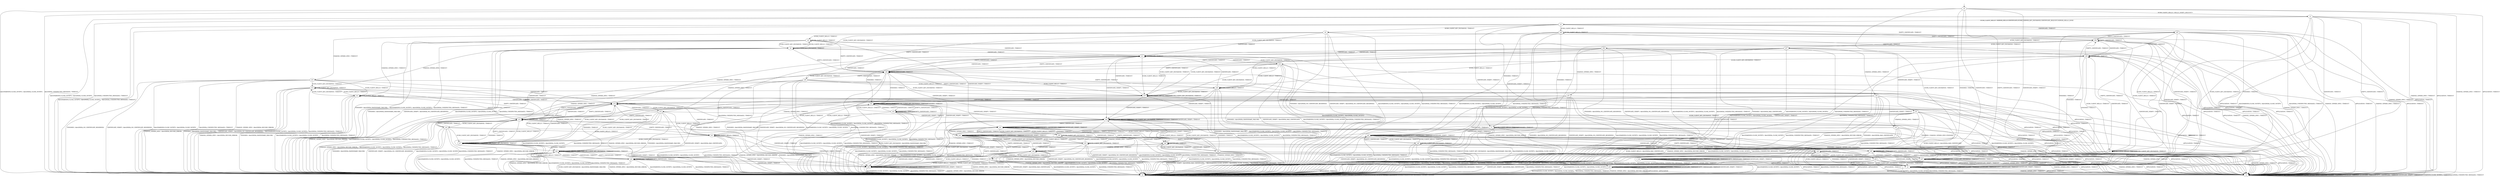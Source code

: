 digraph h6 {
s0 [label="s0"];
s1 [label="s1"];
s2 [label="s2"];
s3 [label="s3"];
s4 [label="s4"];
s5 [label="s5"];
s6 [label="s6"];
s7 [label="s7"];
s25 [label="s25"];
s26 [label="s26"];
s40 [label="s40"];
s54 [label="s54"];
s8 [label="s8"];
s9 [label="s9"];
s10 [label="s10"];
s11 [label="s11"];
s27 [label="s27"];
s28 [label="s28"];
s29 [label="s29"];
s36 [label="s36"];
s38 [label="s38"];
s46 [label="s46"];
s47 [label="s47"];
s55 [label="s55"];
s56 [label="s56"];
s12 [label="s12"];
s13 [label="s13"];
s14 [label="s14"];
s15 [label="s15"];
s16 [label="s16"];
s22 [label="s22"];
s30 [label="s30"];
s31 [label="s31"];
s32 [label="s32"];
s37 [label="s37"];
s39 [label="s39"];
s41 [label="s41"];
s42 [label="s42"];
s57 [label="s57"];
s17 [label="s17"];
s18 [label="s18"];
s19 [label="s19"];
s20 [label="s20"];
s23 [label="s23"];
s33 [label="s33"];
s34 [label="s34"];
s43 [label="s43"];
s44 [label="s44"];
s45 [label="s45"];
s48 [label="s48"];
s50 [label="s50"];
s21 [label="s21"];
s24 [label="s24"];
s35 [label="s35"];
s49 [label="s49"];
s51 [label="s51"];
s52 [label="s52"];
s53 [label="s53"];
s0 -> s1 [label="ECDH_CLIENT_HELLO / HELLO_VERIFY_REQUEST+"];
s0 -> s2 [label="ECDH_CLIENT_KEY_EXCHANGE / TIMEOUT"];
s0 -> s3 [label="CHANGE_CIPHER_SPEC / TIMEOUT"];
s0 -> s2 [label="FINISHED / TIMEOUT"];
s0 -> s3 [label="APPLICATION / TIMEOUT"];
s0 -> s2 [label="CERTIFICATE / TIMEOUT"];
s0 -> s2 [label="EMPTY_CERTIFICATE / TIMEOUT"];
s0 -> s2 [label="CERTIFICATE_VERIFY / TIMEOUT"];
s0 -> s4 [label="Alert(WARNING,CLOSE_NOTIFY) / Alert(FATAL,CLOSE_NOTIFY)"];
s0 -> s4 [label="Alert(FATAL,UNEXPECTED_MESSAGE) / TIMEOUT"];
s1 -> s5 [label="ECDH_CLIENT_HELLO / SERVER_HELLO,CERTIFICATE,ECDHE_SERVER_KEY_EXCHANGE,CERTIFICATE_REQUEST,SERVER_HELLO_DONE"];
s1 -> s2 [label="ECDH_CLIENT_KEY_EXCHANGE / TIMEOUT"];
s1 -> s3 [label="CHANGE_CIPHER_SPEC / TIMEOUT"];
s1 -> s2 [label="FINISHED / TIMEOUT"];
s1 -> s3 [label="APPLICATION / TIMEOUT"];
s1 -> s2 [label="CERTIFICATE / TIMEOUT"];
s1 -> s2 [label="EMPTY_CERTIFICATE / TIMEOUT"];
s1 -> s2 [label="CERTIFICATE_VERIFY / TIMEOUT"];
s1 -> s4 [label="Alert(WARNING,CLOSE_NOTIFY) / Alert(FATAL,CLOSE_NOTIFY)"];
s1 -> s4 [label="Alert(FATAL,UNEXPECTED_MESSAGE) / TIMEOUT"];
s2 -> s2 [label="ECDH_CLIENT_HELLO / TIMEOUT"];
s2 -> s2 [label="ECDH_CLIENT_KEY_EXCHANGE / TIMEOUT"];
s2 -> s3 [label="CHANGE_CIPHER_SPEC / TIMEOUT"];
s2 -> s2 [label="FINISHED / TIMEOUT"];
s2 -> s3 [label="APPLICATION / TIMEOUT"];
s2 -> s2 [label="CERTIFICATE / TIMEOUT"];
s2 -> s2 [label="EMPTY_CERTIFICATE / TIMEOUT"];
s2 -> s2 [label="CERTIFICATE_VERIFY / TIMEOUT"];
s2 -> s4 [label="Alert(WARNING,CLOSE_NOTIFY) / Alert(FATAL,CLOSE_NOTIFY)"];
s2 -> s4 [label="Alert(FATAL,UNEXPECTED_MESSAGE) / TIMEOUT"];
s3 -> s3 [label="ECDH_CLIENT_HELLO / TIMEOUT"];
s3 -> s3 [label="ECDH_CLIENT_KEY_EXCHANGE / TIMEOUT"];
s3 -> s3 [label="CHANGE_CIPHER_SPEC / TIMEOUT"];
s3 -> s3 [label="FINISHED / TIMEOUT"];
s3 -> s3 [label="APPLICATION / TIMEOUT"];
s3 -> s3 [label="CERTIFICATE / TIMEOUT"];
s3 -> s3 [label="EMPTY_CERTIFICATE / TIMEOUT"];
s3 -> s3 [label="CERTIFICATE_VERIFY / TIMEOUT"];
s3 -> s3 [label="Alert(WARNING,CLOSE_NOTIFY) / TIMEOUT"];
s3 -> s3 [label="Alert(FATAL,UNEXPECTED_MESSAGE) / TIMEOUT"];
s4 -> s4 [label="ECDH_CLIENT_HELLO / SOCKET_CLOSED"];
s4 -> s4 [label="ECDH_CLIENT_KEY_EXCHANGE / SOCKET_CLOSED"];
s4 -> s4 [label="CHANGE_CIPHER_SPEC / SOCKET_CLOSED"];
s4 -> s4 [label="FINISHED / SOCKET_CLOSED"];
s4 -> s4 [label="APPLICATION / SOCKET_CLOSED"];
s4 -> s4 [label="CERTIFICATE / SOCKET_CLOSED"];
s4 -> s4 [label="EMPTY_CERTIFICATE / SOCKET_CLOSED"];
s4 -> s4 [label="CERTIFICATE_VERIFY / SOCKET_CLOSED"];
s4 -> s4 [label="Alert(WARNING,CLOSE_NOTIFY) / SOCKET_CLOSED"];
s4 -> s4 [label="Alert(FATAL,UNEXPECTED_MESSAGE) / SOCKET_CLOSED"];
s5 -> s40 [label="ECDH_CLIENT_HELLO / TIMEOUT"];
s5 -> s6 [label="ECDH_CLIENT_KEY_EXCHANGE / TIMEOUT"];
s5 -> s3 [label="CHANGE_CIPHER_SPEC / TIMEOUT"];
s5 -> s7 [label="FINISHED / TIMEOUT"];
s5 -> s3 [label="APPLICATION / TIMEOUT"];
s5 -> s25 [label="CERTIFICATE / TIMEOUT"];
s5 -> s54 [label="EMPTY_CERTIFICATE / TIMEOUT"];
s5 -> s26 [label="CERTIFICATE_VERIFY / TIMEOUT"];
s5 -> s4 [label="Alert(WARNING,CLOSE_NOTIFY) / Alert(FATAL,CLOSE_NOTIFY)"];
s5 -> s4 [label="Alert(FATAL,UNEXPECTED_MESSAGE) / TIMEOUT"];
s6 -> s8 [label="ECDH_CLIENT_HELLO / TIMEOUT"];
s6 -> s9 [label="ECDH_CLIENT_KEY_EXCHANGE / TIMEOUT"];
s6 -> s10 [label="CHANGE_CIPHER_SPEC / TIMEOUT"];
s6 -> s4 [label="FINISHED / Alert(FATAL,NO_CERTIFICATE_RESERVED)"];
s6 -> s3 [label="APPLICATION / TIMEOUT"];
s6 -> s11 [label="CERTIFICATE / TIMEOUT"];
s6 -> s36 [label="EMPTY_CERTIFICATE / TIMEOUT"];
s6 -> s4 [label="CERTIFICATE_VERIFY / Alert(FATAL,NO_CERTIFICATE_RESERVED)"];
s6 -> s4 [label="Alert(WARNING,CLOSE_NOTIFY) / Alert(FATAL,CLOSE_NOTIFY)"];
s6 -> s4 [label="Alert(FATAL,UNEXPECTED_MESSAGE) / TIMEOUT"];
s7 -> s7 [label="ECDH_CLIENT_HELLO / TIMEOUT"];
s7 -> s4 [label="ECDH_CLIENT_KEY_EXCHANGE / Alert(FATAL,HANDSHAKE_FAILURE)"];
s7 -> s3 [label="CHANGE_CIPHER_SPEC / TIMEOUT"];
s7 -> s7 [label="FINISHED / TIMEOUT"];
s7 -> s3 [label="APPLICATION / TIMEOUT"];
s7 -> s55 [label="CERTIFICATE / TIMEOUT"];
s7 -> s55 [label="EMPTY_CERTIFICATE / TIMEOUT"];
s7 -> s26 [label="CERTIFICATE_VERIFY / TIMEOUT"];
s7 -> s4 [label="Alert(WARNING,CLOSE_NOTIFY) / Alert(FATAL,CLOSE_NOTIFY)"];
s7 -> s4 [label="Alert(FATAL,UNEXPECTED_MESSAGE) / TIMEOUT"];
s25 -> s46 [label="ECDH_CLIENT_HELLO / TIMEOUT"];
s25 -> s27 [label="ECDH_CLIENT_KEY_EXCHANGE / TIMEOUT"];
s25 -> s3 [label="CHANGE_CIPHER_SPEC / TIMEOUT"];
s25 -> s47 [label="FINISHED / TIMEOUT"];
s25 -> s3 [label="APPLICATION / TIMEOUT"];
s25 -> s38 [label="CERTIFICATE / TIMEOUT"];
s25 -> s54 [label="EMPTY_CERTIFICATE / TIMEOUT"];
s25 -> s2 [label="CERTIFICATE_VERIFY / TIMEOUT"];
s25 -> s4 [label="Alert(WARNING,CLOSE_NOTIFY) / Alert(FATAL,CLOSE_NOTIFY)"];
s25 -> s4 [label="Alert(FATAL,UNEXPECTED_MESSAGE) / TIMEOUT"];
s26 -> s26 [label="ECDH_CLIENT_HELLO / TIMEOUT"];
s26 -> s28 [label="ECDH_CLIENT_KEY_EXCHANGE / TIMEOUT"];
s26 -> s3 [label="CHANGE_CIPHER_SPEC / TIMEOUT"];
s26 -> s26 [label="FINISHED / TIMEOUT"];
s26 -> s3 [label="APPLICATION / TIMEOUT"];
s26 -> s29 [label="CERTIFICATE / TIMEOUT"];
s26 -> s26 [label="EMPTY_CERTIFICATE / TIMEOUT"];
s26 -> s26 [label="CERTIFICATE_VERIFY / TIMEOUT"];
s26 -> s4 [label="Alert(WARNING,CLOSE_NOTIFY) / Alert(FATAL,CLOSE_NOTIFY)"];
s26 -> s4 [label="Alert(FATAL,UNEXPECTED_MESSAGE) / TIMEOUT"];
s40 -> s40 [label="ECDH_CLIENT_HELLO / TIMEOUT"];
s40 -> s9 [label="ECDH_CLIENT_KEY_EXCHANGE / TIMEOUT"];
s40 -> s3 [label="CHANGE_CIPHER_SPEC / TIMEOUT"];
s40 -> s7 [label="FINISHED / TIMEOUT"];
s40 -> s3 [label="APPLICATION / TIMEOUT"];
s40 -> s38 [label="CERTIFICATE / TIMEOUT"];
s40 -> s54 [label="EMPTY_CERTIFICATE / TIMEOUT"];
s40 -> s26 [label="CERTIFICATE_VERIFY / TIMEOUT"];
s40 -> s4 [label="Alert(WARNING,CLOSE_NOTIFY) / Alert(FATAL,CLOSE_NOTIFY)"];
s40 -> s4 [label="Alert(FATAL,UNEXPECTED_MESSAGE) / TIMEOUT"];
s54 -> s46 [label="ECDH_CLIENT_HELLO / TIMEOUT"];
s54 -> s56 [label="ECDH_CLIENT_KEY_EXCHANGE / TIMEOUT"];
s54 -> s3 [label="CHANGE_CIPHER_SPEC / TIMEOUT"];
s54 -> s47 [label="FINISHED / TIMEOUT"];
s54 -> s3 [label="APPLICATION / TIMEOUT"];
s54 -> s38 [label="CERTIFICATE / TIMEOUT"];
s54 -> s54 [label="EMPTY_CERTIFICATE / TIMEOUT"];
s54 -> s2 [label="CERTIFICATE_VERIFY / TIMEOUT"];
s54 -> s4 [label="Alert(WARNING,CLOSE_NOTIFY) / Alert(FATAL,CLOSE_NOTIFY)"];
s54 -> s4 [label="Alert(FATAL,UNEXPECTED_MESSAGE) / TIMEOUT"];
s8 -> s8 [label="ECDH_CLIENT_HELLO / TIMEOUT"];
s8 -> s9 [label="ECDH_CLIENT_KEY_EXCHANGE / TIMEOUT"];
s8 -> s12 [label="CHANGE_CIPHER_SPEC / TIMEOUT"];
s8 -> s4 [label="FINISHED / Alert(FATAL,HANDSHAKE_FAILURE)"];
s8 -> s3 [label="APPLICATION / TIMEOUT"];
s8 -> s11 [label="CERTIFICATE / TIMEOUT"];
s8 -> s36 [label="EMPTY_CERTIFICATE / TIMEOUT"];
s8 -> s41 [label="CERTIFICATE_VERIFY / TIMEOUT"];
s8 -> s4 [label="Alert(WARNING,CLOSE_NOTIFY) / Alert(FATAL,CLOSE_NOTIFY)"];
s8 -> s4 [label="Alert(FATAL,UNEXPECTED_MESSAGE) / TIMEOUT"];
s9 -> s8 [label="ECDH_CLIENT_HELLO / TIMEOUT"];
s9 -> s9 [label="ECDH_CLIENT_KEY_EXCHANGE / TIMEOUT"];
s9 -> s13 [label="CHANGE_CIPHER_SPEC / TIMEOUT"];
s9 -> s4 [label="FINISHED / Alert(FATAL,HANDSHAKE_FAILURE)"];
s9 -> s3 [label="APPLICATION / TIMEOUT"];
s9 -> s11 [label="CERTIFICATE / TIMEOUT"];
s9 -> s36 [label="EMPTY_CERTIFICATE / TIMEOUT"];
s9 -> s4 [label="CERTIFICATE_VERIFY / Alert(FATAL,NO_CERTIFICATE_RESERVED)"];
s9 -> s4 [label="Alert(WARNING,CLOSE_NOTIFY) / Alert(FATAL,CLOSE_NOTIFY)"];
s9 -> s4 [label="Alert(FATAL,UNEXPECTED_MESSAGE) / TIMEOUT"];
s10 -> s12 [label="ECDH_CLIENT_HELLO / TIMEOUT"];
s10 -> s13 [label="ECDH_CLIENT_KEY_EXCHANGE / TIMEOUT"];
s10 -> s4 [label="CHANGE_CIPHER_SPEC / Alert(FATAL,DECODE_ERROR)"];
s10 -> s4 [label="FINISHED / Alert(FATAL,NO_CERTIFICATE_RESERVED)"];
s10 -> s3 [label="APPLICATION / TIMEOUT"];
s10 -> s14 [label="CERTIFICATE / TIMEOUT"];
s10 -> s15 [label="EMPTY_CERTIFICATE / TIMEOUT"];
s10 -> s4 [label="CERTIFICATE_VERIFY / Alert(FATAL,NO_CERTIFICATE_RESERVED)"];
s10 -> s4 [label="Alert(WARNING,CLOSE_NOTIFY) / Alert(FATAL,CLOSE_NOTIFY)"];
s10 -> s4 [label="Alert(FATAL,UNEXPECTED_MESSAGE) / TIMEOUT"];
s11 -> s37 [label="ECDH_CLIENT_HELLO / TIMEOUT"];
s11 -> s16 [label="ECDH_CLIENT_KEY_EXCHANGE / TIMEOUT"];
s11 -> s14 [label="CHANGE_CIPHER_SPEC / TIMEOUT"];
s11 -> s22 [label="FINISHED / TIMEOUT"];
s11 -> s3 [label="APPLICATION / TIMEOUT"];
s11 -> s11 [label="CERTIFICATE / TIMEOUT"];
s11 -> s36 [label="EMPTY_CERTIFICATE / TIMEOUT"];
s11 -> s42 [label="CERTIFICATE_VERIFY / TIMEOUT"];
s11 -> s4 [label="Alert(WARNING,CLOSE_NOTIFY) / Alert(FATAL,CLOSE_NOTIFY)"];
s11 -> s4 [label="Alert(FATAL,UNEXPECTED_MESSAGE) / TIMEOUT"];
s27 -> s20 [label="ECDH_CLIENT_HELLO / TIMEOUT"];
s27 -> s37 [label="ECDH_CLIENT_KEY_EXCHANGE / TIMEOUT"];
s27 -> s30 [label="CHANGE_CIPHER_SPEC / TIMEOUT"];
s27 -> s4 [label="FINISHED / Alert(FATAL,BAD_CERTIFICATE)"];
s27 -> s3 [label="APPLICATION / TIMEOUT"];
s27 -> s11 [label="CERTIFICATE / TIMEOUT"];
s27 -> s36 [label="EMPTY_CERTIFICATE / TIMEOUT"];
s27 -> s31 [label="CERTIFICATE_VERIFY / TIMEOUT"];
s27 -> s4 [label="Alert(WARNING,CLOSE_NOTIFY) / Alert(FATAL,CLOSE_NOTIFY)"];
s27 -> s4 [label="Alert(FATAL,UNEXPECTED_MESSAGE) / TIMEOUT"];
s28 -> s26 [label="ECDH_CLIENT_HELLO / TIMEOUT"];
s28 -> s28 [label="ECDH_CLIENT_KEY_EXCHANGE / TIMEOUT"];
s28 -> s3 [label="CHANGE_CIPHER_SPEC / TIMEOUT"];
s28 -> s26 [label="FINISHED / TIMEOUT"];
s28 -> s3 [label="APPLICATION / TIMEOUT"];
s28 -> s29 [label="CERTIFICATE / TIMEOUT"];
s28 -> s26 [label="EMPTY_CERTIFICATE / TIMEOUT"];
s28 -> s4 [label="CERTIFICATE_VERIFY / Alert(FATAL,NO_CERTIFICATE_RESERVED)"];
s28 -> s4 [label="Alert(WARNING,CLOSE_NOTIFY) / Alert(FATAL,CLOSE_NOTIFY)"];
s28 -> s4 [label="Alert(FATAL,UNEXPECTED_MESSAGE) / TIMEOUT"];
s29 -> s2 [label="ECDH_CLIENT_HELLO / TIMEOUT"];
s29 -> s32 [label="ECDH_CLIENT_KEY_EXCHANGE / TIMEOUT"];
s29 -> s3 [label="CHANGE_CIPHER_SPEC / TIMEOUT"];
s29 -> s2 [label="FINISHED / TIMEOUT"];
s29 -> s3 [label="APPLICATION / TIMEOUT"];
s29 -> s29 [label="CERTIFICATE / TIMEOUT"];
s29 -> s26 [label="EMPTY_CERTIFICATE / TIMEOUT"];
s29 -> s2 [label="CERTIFICATE_VERIFY / TIMEOUT"];
s29 -> s4 [label="Alert(WARNING,CLOSE_NOTIFY) / Alert(FATAL,CLOSE_NOTIFY)"];
s29 -> s4 [label="Alert(FATAL,UNEXPECTED_MESSAGE) / TIMEOUT"];
s36 -> s37 [label="ECDH_CLIENT_HELLO / TIMEOUT"];
s36 -> s39 [label="ECDH_CLIENT_KEY_EXCHANGE / TIMEOUT"];
s36 -> s15 [label="CHANGE_CIPHER_SPEC / TIMEOUT"];
s36 -> s22 [label="FINISHED / TIMEOUT"];
s36 -> s3 [label="APPLICATION / TIMEOUT"];
s36 -> s11 [label="CERTIFICATE / TIMEOUT"];
s36 -> s36 [label="EMPTY_CERTIFICATE / TIMEOUT"];
s36 -> s42 [label="CERTIFICATE_VERIFY / TIMEOUT"];
s36 -> s4 [label="Alert(WARNING,CLOSE_NOTIFY) / Alert(FATAL,CLOSE_NOTIFY)"];
s36 -> s4 [label="Alert(FATAL,UNEXPECTED_MESSAGE) / TIMEOUT"];
s38 -> s46 [label="ECDH_CLIENT_HELLO / TIMEOUT"];
s38 -> s16 [label="ECDH_CLIENT_KEY_EXCHANGE / TIMEOUT"];
s38 -> s3 [label="CHANGE_CIPHER_SPEC / TIMEOUT"];
s38 -> s47 [label="FINISHED / TIMEOUT"];
s38 -> s3 [label="APPLICATION / TIMEOUT"];
s38 -> s38 [label="CERTIFICATE / TIMEOUT"];
s38 -> s54 [label="EMPTY_CERTIFICATE / TIMEOUT"];
s38 -> s2 [label="CERTIFICATE_VERIFY / TIMEOUT"];
s38 -> s4 [label="Alert(WARNING,CLOSE_NOTIFY) / Alert(FATAL,CLOSE_NOTIFY)"];
s38 -> s4 [label="Alert(FATAL,UNEXPECTED_MESSAGE) / TIMEOUT"];
s46 -> s46 [label="ECDH_CLIENT_HELLO / TIMEOUT"];
s46 -> s46 [label="ECDH_CLIENT_KEY_EXCHANGE / TIMEOUT"];
s46 -> s3 [label="CHANGE_CIPHER_SPEC / TIMEOUT"];
s46 -> s47 [label="FINISHED / TIMEOUT"];
s46 -> s3 [label="APPLICATION / TIMEOUT"];
s46 -> s38 [label="CERTIFICATE / TIMEOUT"];
s46 -> s54 [label="EMPTY_CERTIFICATE / TIMEOUT"];
s46 -> s2 [label="CERTIFICATE_VERIFY / TIMEOUT"];
s46 -> s4 [label="Alert(WARNING,CLOSE_NOTIFY) / Alert(FATAL,CLOSE_NOTIFY)"];
s46 -> s4 [label="Alert(FATAL,UNEXPECTED_MESSAGE) / TIMEOUT"];
s47 -> s47 [label="ECDH_CLIENT_HELLO / TIMEOUT"];
s47 -> s47 [label="ECDH_CLIENT_KEY_EXCHANGE / TIMEOUT"];
s47 -> s3 [label="CHANGE_CIPHER_SPEC / TIMEOUT"];
s47 -> s47 [label="FINISHED / TIMEOUT"];
s47 -> s3 [label="APPLICATION / TIMEOUT"];
s47 -> s55 [label="CERTIFICATE / TIMEOUT"];
s47 -> s55 [label="EMPTY_CERTIFICATE / TIMEOUT"];
s47 -> s2 [label="CERTIFICATE_VERIFY / TIMEOUT"];
s47 -> s4 [label="Alert(WARNING,CLOSE_NOTIFY) / Alert(FATAL,CLOSE_NOTIFY)"];
s47 -> s4 [label="Alert(FATAL,UNEXPECTED_MESSAGE) / TIMEOUT"];
s55 -> s47 [label="ECDH_CLIENT_HELLO / TIMEOUT"];
s55 -> s4 [label="ECDH_CLIENT_KEY_EXCHANGE / Alert(FATAL,HANDSHAKE_FAILURE)"];
s55 -> s3 [label="CHANGE_CIPHER_SPEC / TIMEOUT"];
s55 -> s47 [label="FINISHED / TIMEOUT"];
s55 -> s3 [label="APPLICATION / TIMEOUT"];
s55 -> s55 [label="CERTIFICATE / TIMEOUT"];
s55 -> s55 [label="EMPTY_CERTIFICATE / TIMEOUT"];
s55 -> s2 [label="CERTIFICATE_VERIFY / TIMEOUT"];
s55 -> s4 [label="Alert(WARNING,CLOSE_NOTIFY) / Alert(FATAL,CLOSE_NOTIFY)"];
s55 -> s4 [label="Alert(FATAL,UNEXPECTED_MESSAGE) / TIMEOUT"];
s56 -> s20 [label="ECDH_CLIENT_HELLO / TIMEOUT"];
s56 -> s37 [label="ECDH_CLIENT_KEY_EXCHANGE / TIMEOUT"];
s56 -> s57 [label="CHANGE_CIPHER_SPEC / TIMEOUT"];
s56 -> s4 [label="FINISHED / Alert(FATAL,NO_CERTIFICATE_RESERVED)"];
s56 -> s3 [label="APPLICATION / TIMEOUT"];
s56 -> s11 [label="CERTIFICATE / TIMEOUT"];
s56 -> s36 [label="EMPTY_CERTIFICATE / TIMEOUT"];
s56 -> s4 [label="CERTIFICATE_VERIFY / Alert(FATAL,NO_CERTIFICATE_RESERVED)"];
s56 -> s4 [label="Alert(WARNING,CLOSE_NOTIFY) / Alert(FATAL,CLOSE_NOTIFY)"];
s56 -> s4 [label="Alert(FATAL,UNEXPECTED_MESSAGE) / TIMEOUT"];
s12 -> s12 [label="ECDH_CLIENT_HELLO / TIMEOUT"];
s12 -> s13 [label="ECDH_CLIENT_KEY_EXCHANGE / TIMEOUT"];
s12 -> s4 [label="CHANGE_CIPHER_SPEC / Alert(FATAL,DECODE_ERROR)"];
s12 -> s4 [label="FINISHED / Alert(FATAL,HANDSHAKE_FAILURE)"];
s12 -> s3 [label="APPLICATION / TIMEOUT"];
s12 -> s14 [label="CERTIFICATE / TIMEOUT"];
s12 -> s15 [label="EMPTY_CERTIFICATE / TIMEOUT"];
s12 -> s43 [label="CERTIFICATE_VERIFY / TIMEOUT"];
s12 -> s4 [label="Alert(WARNING,CLOSE_NOTIFY) / Alert(FATAL,CLOSE_NOTIFY)"];
s12 -> s4 [label="Alert(FATAL,UNEXPECTED_MESSAGE) / TIMEOUT"];
s13 -> s12 [label="ECDH_CLIENT_HELLO / TIMEOUT"];
s13 -> s13 [label="ECDH_CLIENT_KEY_EXCHANGE / TIMEOUT"];
s13 -> s4 [label="CHANGE_CIPHER_SPEC / Alert(FATAL,DECODE_ERROR)"];
s13 -> s4 [label="FINISHED / Alert(FATAL,HANDSHAKE_FAILURE)"];
s13 -> s3 [label="APPLICATION / TIMEOUT"];
s13 -> s14 [label="CERTIFICATE / TIMEOUT"];
s13 -> s15 [label="EMPTY_CERTIFICATE / TIMEOUT"];
s13 -> s4 [label="CERTIFICATE_VERIFY / Alert(FATAL,NO_CERTIFICATE_RESERVED)"];
s13 -> s4 [label="Alert(WARNING,CLOSE_NOTIFY) / Alert(FATAL,CLOSE_NOTIFY)"];
s13 -> s4 [label="Alert(FATAL,UNEXPECTED_MESSAGE) / TIMEOUT"];
s14 -> s17 [label="ECDH_CLIENT_HELLO / TIMEOUT"];
s14 -> s18 [label="ECDH_CLIENT_KEY_EXCHANGE / TIMEOUT"];
s14 -> s4 [label="CHANGE_CIPHER_SPEC / Alert(FATAL,DECODE_ERROR)"];
s14 -> s44 [label="FINISHED / TIMEOUT"];
s14 -> s3 [label="APPLICATION / TIMEOUT"];
s14 -> s14 [label="CERTIFICATE / TIMEOUT"];
s14 -> s15 [label="EMPTY_CERTIFICATE / TIMEOUT"];
s14 -> s45 [label="CERTIFICATE_VERIFY / TIMEOUT"];
s14 -> s4 [label="Alert(WARNING,CLOSE_NOTIFY) / Alert(FATAL,CLOSE_NOTIFY)"];
s14 -> s4 [label="Alert(FATAL,UNEXPECTED_MESSAGE) / TIMEOUT"];
s15 -> s17 [label="ECDH_CLIENT_HELLO / TIMEOUT"];
s15 -> s19 [label="ECDH_CLIENT_KEY_EXCHANGE / TIMEOUT"];
s15 -> s4 [label="CHANGE_CIPHER_SPEC / Alert(FATAL,DECODE_ERROR)"];
s15 -> s44 [label="FINISHED / TIMEOUT"];
s15 -> s3 [label="APPLICATION / TIMEOUT"];
s15 -> s14 [label="CERTIFICATE / TIMEOUT"];
s15 -> s15 [label="EMPTY_CERTIFICATE / TIMEOUT"];
s15 -> s45 [label="CERTIFICATE_VERIFY / TIMEOUT"];
s15 -> s4 [label="Alert(WARNING,CLOSE_NOTIFY) / Alert(FATAL,CLOSE_NOTIFY)"];
s15 -> s4 [label="Alert(FATAL,UNEXPECTED_MESSAGE) / TIMEOUT"];
s16 -> s20 [label="ECDH_CLIENT_HELLO / TIMEOUT"];
s16 -> s37 [label="ECDH_CLIENT_KEY_EXCHANGE / TIMEOUT"];
s16 -> s18 [label="CHANGE_CIPHER_SPEC / TIMEOUT"];
s16 -> s4 [label="FINISHED / Alert(FATAL,HANDSHAKE_FAILURE)"];
s16 -> s3 [label="APPLICATION / TIMEOUT"];
s16 -> s11 [label="CERTIFICATE / TIMEOUT"];
s16 -> s36 [label="EMPTY_CERTIFICATE / TIMEOUT"];
s16 -> s4 [label="CERTIFICATE_VERIFY / Alert(FATAL,BAD_CERTIFICATE)"];
s16 -> s4 [label="Alert(WARNING,CLOSE_NOTIFY) / Alert(FATAL,CLOSE_NOTIFY)"];
s16 -> s4 [label="Alert(FATAL,UNEXPECTED_MESSAGE) / TIMEOUT"];
s22 -> s22 [label="ECDH_CLIENT_HELLO / TIMEOUT"];
s22 -> s22 [label="ECDH_CLIENT_KEY_EXCHANGE / TIMEOUT"];
s22 -> s44 [label="CHANGE_CIPHER_SPEC / TIMEOUT"];
s22 -> s22 [label="FINISHED / TIMEOUT"];
s22 -> s3 [label="APPLICATION / TIMEOUT"];
s22 -> s23 [label="CERTIFICATE / TIMEOUT"];
s22 -> s23 [label="EMPTY_CERTIFICATE / TIMEOUT"];
s22 -> s42 [label="CERTIFICATE_VERIFY / TIMEOUT"];
s22 -> s4 [label="Alert(WARNING,CLOSE_NOTIFY) / Alert(FATAL,CLOSE_NOTIFY)"];
s22 -> s4 [label="Alert(FATAL,UNEXPECTED_MESSAGE) / TIMEOUT"];
s30 -> s21 [label="ECDH_CLIENT_HELLO / TIMEOUT"];
s30 -> s17 [label="ECDH_CLIENT_KEY_EXCHANGE / TIMEOUT"];
s30 -> s4 [label="CHANGE_CIPHER_SPEC / Alert(FATAL,DECODE_ERROR)"];
s30 -> s4 [label="FINISHED / Alert(FATAL,BAD_CERTIFICATE)"];
s30 -> s3 [label="APPLICATION / TIMEOUT"];
s30 -> s14 [label="CERTIFICATE / TIMEOUT"];
s30 -> s15 [label="EMPTY_CERTIFICATE / TIMEOUT"];
s30 -> s33 [label="CERTIFICATE_VERIFY / TIMEOUT"];
s30 -> s4 [label="Alert(WARNING,CLOSE_NOTIFY) / Alert(FATAL,CLOSE_NOTIFY)"];
s30 -> s4 [label="Alert(FATAL,UNEXPECTED_MESSAGE) / TIMEOUT"];
s31 -> s4 [label="ECDH_CLIENT_HELLO / Alert(FATAL,BAD_CERTIFICATE)"];
s31 -> s42 [label="ECDH_CLIENT_KEY_EXCHANGE / TIMEOUT"];
s31 -> s33 [label="CHANGE_CIPHER_SPEC / TIMEOUT"];
s31 -> s34 [label="FINISHED / CHANGE_CIPHER_SPEC,FINISHED"];
s31 -> s3 [label="APPLICATION / TIMEOUT"];
s31 -> s48 [label="CERTIFICATE / TIMEOUT"];
s31 -> s41 [label="EMPTY_CERTIFICATE / TIMEOUT"];
s31 -> s42 [label="CERTIFICATE_VERIFY / TIMEOUT"];
s31 -> s4 [label="Alert(WARNING,CLOSE_NOTIFY) / Alert(FATAL,CLOSE_NOTIFY)"];
s31 -> s4 [label="Alert(FATAL,UNEXPECTED_MESSAGE) / TIMEOUT"];
s32 -> s2 [label="ECDH_CLIENT_HELLO / TIMEOUT"];
s32 -> s2 [label="ECDH_CLIENT_KEY_EXCHANGE / TIMEOUT"];
s32 -> s3 [label="CHANGE_CIPHER_SPEC / TIMEOUT"];
s32 -> s2 [label="FINISHED / TIMEOUT"];
s32 -> s3 [label="APPLICATION / TIMEOUT"];
s32 -> s29 [label="CERTIFICATE / TIMEOUT"];
s32 -> s26 [label="EMPTY_CERTIFICATE / TIMEOUT"];
s32 -> s4 [label="CERTIFICATE_VERIFY / Alert(FATAL,BAD_CERTIFICATE)"];
s32 -> s4 [label="Alert(WARNING,CLOSE_NOTIFY) / Alert(FATAL,CLOSE_NOTIFY)"];
s32 -> s4 [label="Alert(FATAL,UNEXPECTED_MESSAGE) / TIMEOUT"];
s37 -> s37 [label="ECDH_CLIENT_HELLO / TIMEOUT"];
s37 -> s37 [label="ECDH_CLIENT_KEY_EXCHANGE / TIMEOUT"];
s37 -> s17 [label="CHANGE_CIPHER_SPEC / TIMEOUT"];
s37 -> s22 [label="FINISHED / TIMEOUT"];
s37 -> s3 [label="APPLICATION / TIMEOUT"];
s37 -> s11 [label="CERTIFICATE / TIMEOUT"];
s37 -> s36 [label="EMPTY_CERTIFICATE / TIMEOUT"];
s37 -> s42 [label="CERTIFICATE_VERIFY / TIMEOUT"];
s37 -> s4 [label="Alert(WARNING,CLOSE_NOTIFY) / Alert(FATAL,CLOSE_NOTIFY)"];
s37 -> s4 [label="Alert(FATAL,UNEXPECTED_MESSAGE) / TIMEOUT"];
s39 -> s20 [label="ECDH_CLIENT_HELLO / TIMEOUT"];
s39 -> s37 [label="ECDH_CLIENT_KEY_EXCHANGE / TIMEOUT"];
s39 -> s19 [label="CHANGE_CIPHER_SPEC / TIMEOUT"];
s39 -> s4 [label="FINISHED / Alert(FATAL,HANDSHAKE_FAILURE)"];
s39 -> s3 [label="APPLICATION / TIMEOUT"];
s39 -> s11 [label="CERTIFICATE / TIMEOUT"];
s39 -> s36 [label="EMPTY_CERTIFICATE / TIMEOUT"];
s39 -> s4 [label="CERTIFICATE_VERIFY / Alert(FATAL,NO_CERTIFICATE_RESERVED)"];
s39 -> s4 [label="Alert(WARNING,CLOSE_NOTIFY) / Alert(FATAL,CLOSE_NOTIFY)"];
s39 -> s4 [label="Alert(FATAL,UNEXPECTED_MESSAGE) / TIMEOUT"];
s41 -> s41 [label="ECDH_CLIENT_HELLO / TIMEOUT"];
s41 -> s50 [label="ECDH_CLIENT_KEY_EXCHANGE / TIMEOUT"];
s41 -> s43 [label="CHANGE_CIPHER_SPEC / TIMEOUT"];
s41 -> s41 [label="FINISHED / TIMEOUT"];
s41 -> s3 [label="APPLICATION / TIMEOUT"];
s41 -> s48 [label="CERTIFICATE / TIMEOUT"];
s41 -> s41 [label="EMPTY_CERTIFICATE / TIMEOUT"];
s41 -> s41 [label="CERTIFICATE_VERIFY / TIMEOUT"];
s41 -> s4 [label="Alert(WARNING,CLOSE_NOTIFY) / Alert(FATAL,CLOSE_NOTIFY)"];
s41 -> s4 [label="Alert(FATAL,UNEXPECTED_MESSAGE) / TIMEOUT"];
s42 -> s42 [label="ECDH_CLIENT_HELLO / TIMEOUT"];
s42 -> s42 [label="ECDH_CLIENT_KEY_EXCHANGE / TIMEOUT"];
s42 -> s45 [label="CHANGE_CIPHER_SPEC / TIMEOUT"];
s42 -> s42 [label="FINISHED / TIMEOUT"];
s42 -> s3 [label="APPLICATION / TIMEOUT"];
s42 -> s48 [label="CERTIFICATE / TIMEOUT"];
s42 -> s41 [label="EMPTY_CERTIFICATE / TIMEOUT"];
s42 -> s42 [label="CERTIFICATE_VERIFY / TIMEOUT"];
s42 -> s4 [label="Alert(WARNING,CLOSE_NOTIFY) / Alert(FATAL,CLOSE_NOTIFY)"];
s42 -> s4 [label="Alert(FATAL,UNEXPECTED_MESSAGE) / TIMEOUT"];
s57 -> s21 [label="ECDH_CLIENT_HELLO / TIMEOUT"];
s57 -> s17 [label="ECDH_CLIENT_KEY_EXCHANGE / TIMEOUT"];
s57 -> s4 [label="CHANGE_CIPHER_SPEC / Alert(FATAL,DECODE_ERROR)"];
s57 -> s4 [label="FINISHED / Alert(FATAL,NO_CERTIFICATE_RESERVED)"];
s57 -> s3 [label="APPLICATION / TIMEOUT"];
s57 -> s14 [label="CERTIFICATE / TIMEOUT"];
s57 -> s15 [label="EMPTY_CERTIFICATE / TIMEOUT"];
s57 -> s4 [label="CERTIFICATE_VERIFY / Alert(FATAL,NO_CERTIFICATE_RESERVED)"];
s57 -> s4 [label="Alert(WARNING,CLOSE_NOTIFY) / Alert(FATAL,CLOSE_NOTIFY)"];
s57 -> s4 [label="Alert(FATAL,UNEXPECTED_MESSAGE) / TIMEOUT"];
s17 -> s17 [label="ECDH_CLIENT_HELLO / TIMEOUT"];
s17 -> s17 [label="ECDH_CLIENT_KEY_EXCHANGE / TIMEOUT"];
s17 -> s4 [label="CHANGE_CIPHER_SPEC / Alert(FATAL,DECODE_ERROR)"];
s17 -> s44 [label="FINISHED / TIMEOUT"];
s17 -> s3 [label="APPLICATION / TIMEOUT"];
s17 -> s14 [label="CERTIFICATE / TIMEOUT"];
s17 -> s15 [label="EMPTY_CERTIFICATE / TIMEOUT"];
s17 -> s45 [label="CERTIFICATE_VERIFY / TIMEOUT"];
s17 -> s4 [label="Alert(WARNING,CLOSE_NOTIFY) / Alert(FATAL,CLOSE_NOTIFY)"];
s17 -> s4 [label="Alert(FATAL,UNEXPECTED_MESSAGE) / TIMEOUT"];
s18 -> s21 [label="ECDH_CLIENT_HELLO / TIMEOUT"];
s18 -> s17 [label="ECDH_CLIENT_KEY_EXCHANGE / TIMEOUT"];
s18 -> s4 [label="CHANGE_CIPHER_SPEC / Alert(FATAL,DECODE_ERROR)"];
s18 -> s4 [label="FINISHED / Alert(FATAL,HANDSHAKE_FAILURE)"];
s18 -> s3 [label="APPLICATION / TIMEOUT"];
s18 -> s14 [label="CERTIFICATE / TIMEOUT"];
s18 -> s15 [label="EMPTY_CERTIFICATE / TIMEOUT"];
s18 -> s4 [label="CERTIFICATE_VERIFY / Alert(FATAL,BAD_CERTIFICATE)"];
s18 -> s4 [label="Alert(WARNING,CLOSE_NOTIFY) / Alert(FATAL,CLOSE_NOTIFY)"];
s18 -> s4 [label="Alert(FATAL,UNEXPECTED_MESSAGE) / TIMEOUT"];
s19 -> s21 [label="ECDH_CLIENT_HELLO / TIMEOUT"];
s19 -> s17 [label="ECDH_CLIENT_KEY_EXCHANGE / TIMEOUT"];
s19 -> s4 [label="CHANGE_CIPHER_SPEC / Alert(FATAL,DECODE_ERROR)"];
s19 -> s4 [label="FINISHED / Alert(FATAL,HANDSHAKE_FAILURE)"];
s19 -> s3 [label="APPLICATION / TIMEOUT"];
s19 -> s14 [label="CERTIFICATE / TIMEOUT"];
s19 -> s15 [label="EMPTY_CERTIFICATE / TIMEOUT"];
s19 -> s4 [label="CERTIFICATE_VERIFY / Alert(FATAL,NO_CERTIFICATE_RESERVED)"];
s19 -> s4 [label="Alert(WARNING,CLOSE_NOTIFY) / Alert(FATAL,CLOSE_NOTIFY)"];
s19 -> s4 [label="Alert(FATAL,UNEXPECTED_MESSAGE) / TIMEOUT"];
s20 -> s20 [label="ECDH_CLIENT_HELLO / TIMEOUT"];
s20 -> s37 [label="ECDH_CLIENT_KEY_EXCHANGE / TIMEOUT"];
s20 -> s21 [label="CHANGE_CIPHER_SPEC / TIMEOUT"];
s20 -> s4 [label="FINISHED / Alert(FATAL,HANDSHAKE_FAILURE)"];
s20 -> s3 [label="APPLICATION / TIMEOUT"];
s20 -> s11 [label="CERTIFICATE / TIMEOUT"];
s20 -> s36 [label="EMPTY_CERTIFICATE / TIMEOUT"];
s20 -> s42 [label="CERTIFICATE_VERIFY / TIMEOUT"];
s20 -> s4 [label="Alert(WARNING,CLOSE_NOTIFY) / Alert(FATAL,CLOSE_NOTIFY)"];
s20 -> s4 [label="Alert(FATAL,UNEXPECTED_MESSAGE) / TIMEOUT"];
s23 -> s22 [label="ECDH_CLIENT_HELLO / TIMEOUT"];
s23 -> s4 [label="ECDH_CLIENT_KEY_EXCHANGE / Alert(FATAL,HANDSHAKE_FAILURE)"];
s23 -> s24 [label="CHANGE_CIPHER_SPEC / TIMEOUT"];
s23 -> s22 [label="FINISHED / TIMEOUT"];
s23 -> s3 [label="APPLICATION / TIMEOUT"];
s23 -> s23 [label="CERTIFICATE / TIMEOUT"];
s23 -> s23 [label="EMPTY_CERTIFICATE / TIMEOUT"];
s23 -> s42 [label="CERTIFICATE_VERIFY / TIMEOUT"];
s23 -> s4 [label="Alert(WARNING,CLOSE_NOTIFY) / Alert(FATAL,CLOSE_NOTIFY)"];
s23 -> s4 [label="Alert(FATAL,UNEXPECTED_MESSAGE) / TIMEOUT"];
s33 -> s4 [label="ECDH_CLIENT_HELLO / Alert(FATAL,BAD_CERTIFICATE)"];
s33 -> s45 [label="ECDH_CLIENT_KEY_EXCHANGE / TIMEOUT"];
s33 -> s4 [label="CHANGE_CIPHER_SPEC / Alert(FATAL,DECODE_ERROR)"];
s33 -> s35 [label="FINISHED / CHANGE_CIPHER_SPEC,FINISHED"];
s33 -> s3 [label="APPLICATION / TIMEOUT"];
s33 -> s49 [label="CERTIFICATE / TIMEOUT"];
s33 -> s43 [label="EMPTY_CERTIFICATE / TIMEOUT"];
s33 -> s45 [label="CERTIFICATE_VERIFY / TIMEOUT"];
s33 -> s4 [label="Alert(WARNING,CLOSE_NOTIFY) / Alert(FATAL,CLOSE_NOTIFY)"];
s33 -> s4 [label="Alert(FATAL,UNEXPECTED_MESSAGE) / TIMEOUT"];
s34 -> s34 [label="ECDH_CLIENT_HELLO / TIMEOUT"];
s34 -> s34 [label="ECDH_CLIENT_KEY_EXCHANGE / TIMEOUT"];
s34 -> s35 [label="CHANGE_CIPHER_SPEC / TIMEOUT"];
s34 -> s34 [label="FINISHED / TIMEOUT"];
s34 -> s4 [label="APPLICATION / APPLICATION"];
s34 -> s34 [label="CERTIFICATE / TIMEOUT"];
s34 -> s34 [label="EMPTY_CERTIFICATE / TIMEOUT"];
s34 -> s34 [label="CERTIFICATE_VERIFY / TIMEOUT"];
s34 -> s4 [label="Alert(WARNING,CLOSE_NOTIFY) / Alert(FATAL,CLOSE_NOTIFY)"];
s34 -> s4 [label="Alert(FATAL,UNEXPECTED_MESSAGE) / TIMEOUT"];
s43 -> s43 [label="ECDH_CLIENT_HELLO / TIMEOUT"];
s43 -> s51 [label="ECDH_CLIENT_KEY_EXCHANGE / TIMEOUT"];
s43 -> s4 [label="CHANGE_CIPHER_SPEC / Alert(FATAL,DECODE_ERROR)"];
s43 -> s43 [label="FINISHED / TIMEOUT"];
s43 -> s3 [label="APPLICATION / TIMEOUT"];
s43 -> s49 [label="CERTIFICATE / TIMEOUT"];
s43 -> s43 [label="EMPTY_CERTIFICATE / TIMEOUT"];
s43 -> s43 [label="CERTIFICATE_VERIFY / TIMEOUT"];
s43 -> s4 [label="Alert(WARNING,CLOSE_NOTIFY) / Alert(FATAL,CLOSE_NOTIFY)"];
s43 -> s4 [label="Alert(FATAL,UNEXPECTED_MESSAGE) / TIMEOUT"];
s44 -> s44 [label="ECDH_CLIENT_HELLO / TIMEOUT"];
s44 -> s44 [label="ECDH_CLIENT_KEY_EXCHANGE / TIMEOUT"];
s44 -> s4 [label="CHANGE_CIPHER_SPEC / Alert(FATAL,DECODE_ERROR)"];
s44 -> s44 [label="FINISHED / TIMEOUT"];
s44 -> s3 [label="APPLICATION / TIMEOUT"];
s44 -> s24 [label="CERTIFICATE / TIMEOUT"];
s44 -> s24 [label="EMPTY_CERTIFICATE / TIMEOUT"];
s44 -> s45 [label="CERTIFICATE_VERIFY / TIMEOUT"];
s44 -> s4 [label="Alert(WARNING,CLOSE_NOTIFY) / Alert(FATAL,CLOSE_NOTIFY)"];
s44 -> s4 [label="Alert(FATAL,UNEXPECTED_MESSAGE) / TIMEOUT"];
s45 -> s45 [label="ECDH_CLIENT_HELLO / TIMEOUT"];
s45 -> s45 [label="ECDH_CLIENT_KEY_EXCHANGE / TIMEOUT"];
s45 -> s4 [label="CHANGE_CIPHER_SPEC / Alert(FATAL,DECODE_ERROR)"];
s45 -> s45 [label="FINISHED / TIMEOUT"];
s45 -> s3 [label="APPLICATION / TIMEOUT"];
s45 -> s49 [label="CERTIFICATE / TIMEOUT"];
s45 -> s43 [label="EMPTY_CERTIFICATE / TIMEOUT"];
s45 -> s45 [label="CERTIFICATE_VERIFY / TIMEOUT"];
s45 -> s4 [label="Alert(WARNING,CLOSE_NOTIFY) / Alert(FATAL,CLOSE_NOTIFY)"];
s45 -> s4 [label="Alert(FATAL,UNEXPECTED_MESSAGE) / TIMEOUT"];
s48 -> s42 [label="ECDH_CLIENT_HELLO / TIMEOUT"];
s48 -> s52 [label="ECDH_CLIENT_KEY_EXCHANGE / TIMEOUT"];
s48 -> s49 [label="CHANGE_CIPHER_SPEC / TIMEOUT"];
s48 -> s42 [label="FINISHED / TIMEOUT"];
s48 -> s3 [label="APPLICATION / TIMEOUT"];
s48 -> s48 [label="CERTIFICATE / TIMEOUT"];
s48 -> s41 [label="EMPTY_CERTIFICATE / TIMEOUT"];
s48 -> s42 [label="CERTIFICATE_VERIFY / TIMEOUT"];
s48 -> s4 [label="Alert(WARNING,CLOSE_NOTIFY) / Alert(FATAL,CLOSE_NOTIFY)"];
s48 -> s4 [label="Alert(FATAL,UNEXPECTED_MESSAGE) / TIMEOUT"];
s50 -> s41 [label="ECDH_CLIENT_HELLO / TIMEOUT"];
s50 -> s50 [label="ECDH_CLIENT_KEY_EXCHANGE / TIMEOUT"];
s50 -> s51 [label="CHANGE_CIPHER_SPEC / TIMEOUT"];
s50 -> s41 [label="FINISHED / TIMEOUT"];
s50 -> s3 [label="APPLICATION / TIMEOUT"];
s50 -> s48 [label="CERTIFICATE / TIMEOUT"];
s50 -> s41 [label="EMPTY_CERTIFICATE / TIMEOUT"];
s50 -> s4 [label="CERTIFICATE_VERIFY / Alert(FATAL,NO_CERTIFICATE_RESERVED)"];
s50 -> s4 [label="Alert(WARNING,CLOSE_NOTIFY) / Alert(FATAL,CLOSE_NOTIFY)"];
s50 -> s4 [label="Alert(FATAL,UNEXPECTED_MESSAGE) / TIMEOUT"];
s21 -> s21 [label="ECDH_CLIENT_HELLO / TIMEOUT"];
s21 -> s17 [label="ECDH_CLIENT_KEY_EXCHANGE / TIMEOUT"];
s21 -> s4 [label="CHANGE_CIPHER_SPEC / Alert(FATAL,DECODE_ERROR)"];
s21 -> s4 [label="FINISHED / Alert(FATAL,HANDSHAKE_FAILURE)"];
s21 -> s3 [label="APPLICATION / TIMEOUT"];
s21 -> s14 [label="CERTIFICATE / TIMEOUT"];
s21 -> s15 [label="EMPTY_CERTIFICATE / TIMEOUT"];
s21 -> s45 [label="CERTIFICATE_VERIFY / TIMEOUT"];
s21 -> s4 [label="Alert(WARNING,CLOSE_NOTIFY) / Alert(FATAL,CLOSE_NOTIFY)"];
s21 -> s4 [label="Alert(FATAL,UNEXPECTED_MESSAGE) / TIMEOUT"];
s24 -> s44 [label="ECDH_CLIENT_HELLO / TIMEOUT"];
s24 -> s4 [label="ECDH_CLIENT_KEY_EXCHANGE / Alert(FATAL,HANDSHAKE_FAILURE)"];
s24 -> s4 [label="CHANGE_CIPHER_SPEC / Alert(FATAL,DECODE_ERROR)"];
s24 -> s44 [label="FINISHED / TIMEOUT"];
s24 -> s3 [label="APPLICATION / TIMEOUT"];
s24 -> s24 [label="CERTIFICATE / TIMEOUT"];
s24 -> s24 [label="EMPTY_CERTIFICATE / TIMEOUT"];
s24 -> s45 [label="CERTIFICATE_VERIFY / TIMEOUT"];
s24 -> s4 [label="Alert(WARNING,CLOSE_NOTIFY) / Alert(FATAL,CLOSE_NOTIFY)"];
s24 -> s4 [label="Alert(FATAL,UNEXPECTED_MESSAGE) / TIMEOUT"];
s35 -> s35 [label="ECDH_CLIENT_HELLO / TIMEOUT"];
s35 -> s35 [label="ECDH_CLIENT_KEY_EXCHANGE / TIMEOUT"];
s35 -> s4 [label="CHANGE_CIPHER_SPEC / Alert(FATAL,DECODE_ERROR)"];
s35 -> s35 [label="FINISHED / TIMEOUT"];
s35 -> s4 [label="APPLICATION / APPLICATION"];
s35 -> s35 [label="CERTIFICATE / TIMEOUT"];
s35 -> s35 [label="EMPTY_CERTIFICATE / TIMEOUT"];
s35 -> s35 [label="CERTIFICATE_VERIFY / TIMEOUT"];
s35 -> s4 [label="Alert(WARNING,CLOSE_NOTIFY) / Alert(FATAL,CLOSE_NOTIFY)"];
s35 -> s4 [label="Alert(FATAL,UNEXPECTED_MESSAGE) / TIMEOUT"];
s49 -> s45 [label="ECDH_CLIENT_HELLO / TIMEOUT"];
s49 -> s53 [label="ECDH_CLIENT_KEY_EXCHANGE / TIMEOUT"];
s49 -> s4 [label="CHANGE_CIPHER_SPEC / Alert(FATAL,DECODE_ERROR)"];
s49 -> s45 [label="FINISHED / TIMEOUT"];
s49 -> s3 [label="APPLICATION / TIMEOUT"];
s49 -> s49 [label="CERTIFICATE / TIMEOUT"];
s49 -> s43 [label="EMPTY_CERTIFICATE / TIMEOUT"];
s49 -> s45 [label="CERTIFICATE_VERIFY / TIMEOUT"];
s49 -> s4 [label="Alert(WARNING,CLOSE_NOTIFY) / Alert(FATAL,CLOSE_NOTIFY)"];
s49 -> s4 [label="Alert(FATAL,UNEXPECTED_MESSAGE) / TIMEOUT"];
s51 -> s43 [label="ECDH_CLIENT_HELLO / TIMEOUT"];
s51 -> s51 [label="ECDH_CLIENT_KEY_EXCHANGE / TIMEOUT"];
s51 -> s4 [label="CHANGE_CIPHER_SPEC / Alert(FATAL,DECODE_ERROR)"];
s51 -> s43 [label="FINISHED / TIMEOUT"];
s51 -> s3 [label="APPLICATION / TIMEOUT"];
s51 -> s49 [label="CERTIFICATE / TIMEOUT"];
s51 -> s43 [label="EMPTY_CERTIFICATE / TIMEOUT"];
s51 -> s4 [label="CERTIFICATE_VERIFY / Alert(FATAL,NO_CERTIFICATE_RESERVED)"];
s51 -> s4 [label="Alert(WARNING,CLOSE_NOTIFY) / Alert(FATAL,CLOSE_NOTIFY)"];
s51 -> s4 [label="Alert(FATAL,UNEXPECTED_MESSAGE) / TIMEOUT"];
s52 -> s42 [label="ECDH_CLIENT_HELLO / TIMEOUT"];
s52 -> s42 [label="ECDH_CLIENT_KEY_EXCHANGE / TIMEOUT"];
s52 -> s53 [label="CHANGE_CIPHER_SPEC / TIMEOUT"];
s52 -> s42 [label="FINISHED / TIMEOUT"];
s52 -> s3 [label="APPLICATION / TIMEOUT"];
s52 -> s48 [label="CERTIFICATE / TIMEOUT"];
s52 -> s41 [label="EMPTY_CERTIFICATE / TIMEOUT"];
s52 -> s4 [label="CERTIFICATE_VERIFY / Alert(FATAL,BAD_CERTIFICATE)"];
s52 -> s4 [label="Alert(WARNING,CLOSE_NOTIFY) / Alert(FATAL,CLOSE_NOTIFY)"];
s52 -> s4 [label="Alert(FATAL,UNEXPECTED_MESSAGE) / TIMEOUT"];
s53 -> s45 [label="ECDH_CLIENT_HELLO / TIMEOUT"];
s53 -> s45 [label="ECDH_CLIENT_KEY_EXCHANGE / TIMEOUT"];
s53 -> s4 [label="CHANGE_CIPHER_SPEC / Alert(FATAL,DECODE_ERROR)"];
s53 -> s45 [label="FINISHED / TIMEOUT"];
s53 -> s3 [label="APPLICATION / TIMEOUT"];
s53 -> s49 [label="CERTIFICATE / TIMEOUT"];
s53 -> s43 [label="EMPTY_CERTIFICATE / TIMEOUT"];
s53 -> s4 [label="CERTIFICATE_VERIFY / Alert(FATAL,BAD_CERTIFICATE)"];
s53 -> s4 [label="Alert(WARNING,CLOSE_NOTIFY) / Alert(FATAL,CLOSE_NOTIFY)"];
s53 -> s4 [label="Alert(FATAL,UNEXPECTED_MESSAGE) / TIMEOUT"];
__start0 [shape=none, label=""];
__start0 -> s0 [label=""];
}
